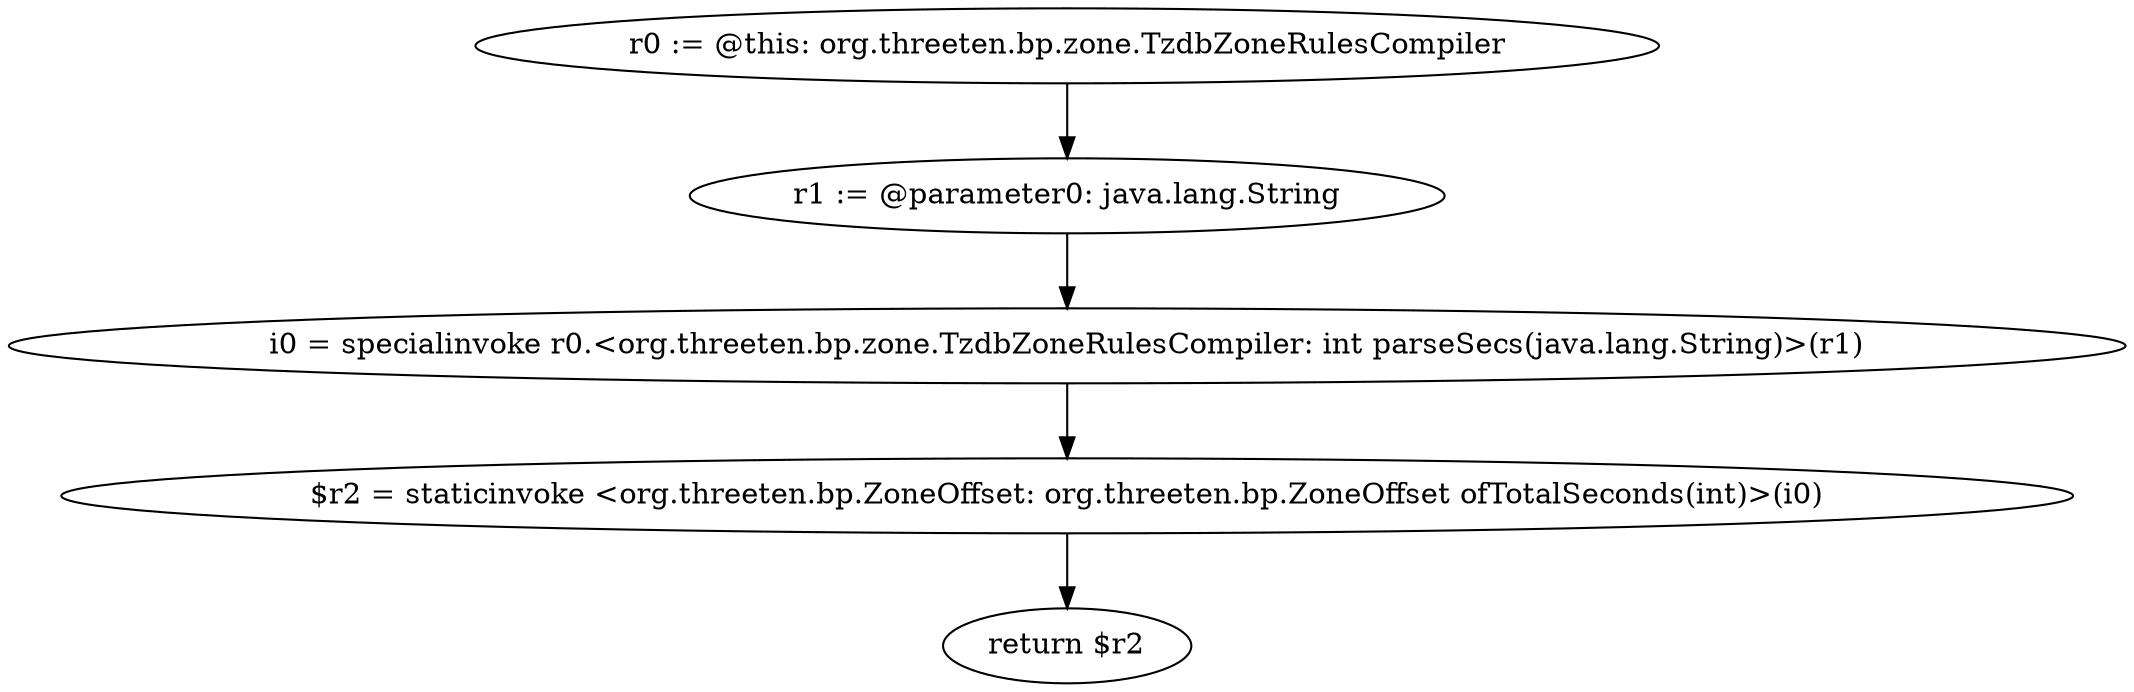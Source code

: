 digraph "unitGraph" {
    "r0 := @this: org.threeten.bp.zone.TzdbZoneRulesCompiler"
    "r1 := @parameter0: java.lang.String"
    "i0 = specialinvoke r0.<org.threeten.bp.zone.TzdbZoneRulesCompiler: int parseSecs(java.lang.String)>(r1)"
    "$r2 = staticinvoke <org.threeten.bp.ZoneOffset: org.threeten.bp.ZoneOffset ofTotalSeconds(int)>(i0)"
    "return $r2"
    "r0 := @this: org.threeten.bp.zone.TzdbZoneRulesCompiler"->"r1 := @parameter0: java.lang.String";
    "r1 := @parameter0: java.lang.String"->"i0 = specialinvoke r0.<org.threeten.bp.zone.TzdbZoneRulesCompiler: int parseSecs(java.lang.String)>(r1)";
    "i0 = specialinvoke r0.<org.threeten.bp.zone.TzdbZoneRulesCompiler: int parseSecs(java.lang.String)>(r1)"->"$r2 = staticinvoke <org.threeten.bp.ZoneOffset: org.threeten.bp.ZoneOffset ofTotalSeconds(int)>(i0)";
    "$r2 = staticinvoke <org.threeten.bp.ZoneOffset: org.threeten.bp.ZoneOffset ofTotalSeconds(int)>(i0)"->"return $r2";
}
